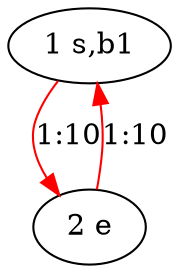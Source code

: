 digraph "instance-0" {
	1 [label="1 s,b1"]
	2 [label="2 e"]
	1 -> 2 [label="1:10" color=red weight=10]
	2 -> 1 [label="1:10" color=red weight=10]
}
